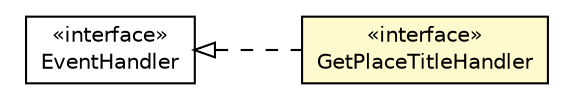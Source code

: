 #!/usr/local/bin/dot
#
# Class diagram 
# Generated by UMLGraph version R5_6-24-gf6e263 (http://www.umlgraph.org/)
#

digraph G {
	edge [fontname="Helvetica",fontsize=10,labelfontname="Helvetica",labelfontsize=10];
	node [fontname="Helvetica",fontsize=10,shape=plaintext];
	nodesep=0.25;
	ranksep=0.5;
	rankdir=LR;
	// com.gwtplatform.mvp.client.proxy.GetPlaceTitleHandler
	c196664 [label=<<table title="com.gwtplatform.mvp.client.proxy.GetPlaceTitleHandler" border="0" cellborder="1" cellspacing="0" cellpadding="2" port="p" bgcolor="lemonChiffon" href="./GetPlaceTitleHandler.html">
		<tr><td><table border="0" cellspacing="0" cellpadding="1">
<tr><td align="center" balign="center"> &#171;interface&#187; </td></tr>
<tr><td align="center" balign="center"> GetPlaceTitleHandler </td></tr>
		</table></td></tr>
		</table>>, URL="./GetPlaceTitleHandler.html", fontname="Helvetica", fontcolor="black", fontsize=10.0];
	//com.gwtplatform.mvp.client.proxy.GetPlaceTitleHandler implements com.google.gwt.event.shared.EventHandler
	c197058:p -> c196664:p [dir=back,arrowtail=empty,style=dashed];
	// com.google.gwt.event.shared.EventHandler
	c197058 [label=<<table title="com.google.gwt.event.shared.EventHandler" border="0" cellborder="1" cellspacing="0" cellpadding="2" port="p" href="http://google-web-toolkit.googlecode.com/svn/javadoc/latest/com/google/gwt/event/shared/EventHandler.html">
		<tr><td><table border="0" cellspacing="0" cellpadding="1">
<tr><td align="center" balign="center"> &#171;interface&#187; </td></tr>
<tr><td align="center" balign="center"> EventHandler </td></tr>
		</table></td></tr>
		</table>>, URL="http://google-web-toolkit.googlecode.com/svn/javadoc/latest/com/google/gwt/event/shared/EventHandler.html", fontname="Helvetica", fontcolor="black", fontsize=10.0];
}

